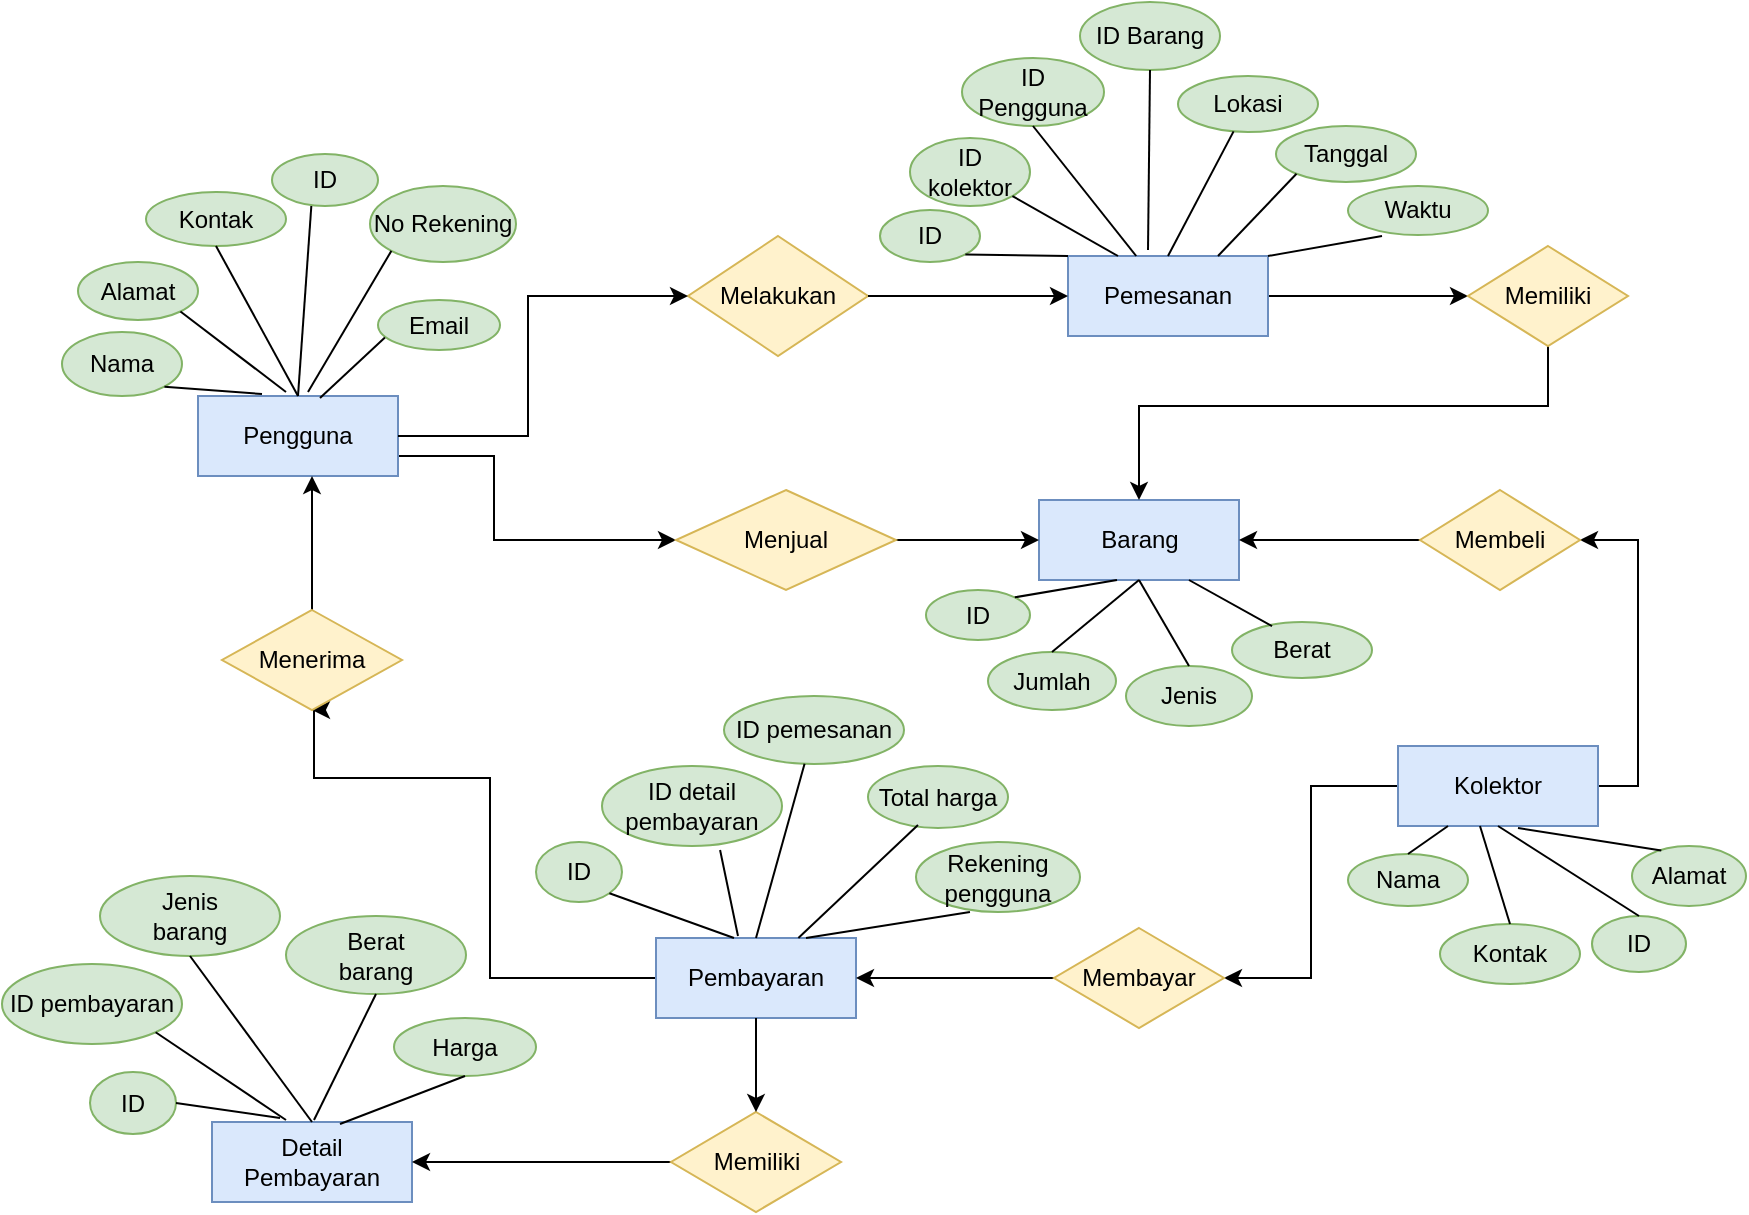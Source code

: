 <mxfile version="17.4.0" type="github"><diagram id="R2lEEEUBdFMjLlhIrx00" name="Page-1"><mxGraphModel dx="1021" dy="551" grid="0" gridSize="10" guides="1" tooltips="1" connect="1" arrows="1" fold="1" page="1" pageScale="1" pageWidth="1700" pageHeight="1100" background="none" math="0" shadow="0" extFonts="Permanent Marker^https://fonts.googleapis.com/css?family=Permanent+Marker"><root><mxCell id="0"/><mxCell id="1" parent="0"/><mxCell id="ry3Jf0ehgEJCsoTN0IWw-46" style="edgeStyle=orthogonalEdgeStyle;rounded=0;orthogonalLoop=1;jettySize=auto;html=1;entryX=0;entryY=0.5;entryDx=0;entryDy=0;" parent="1" source="ry3Jf0ehgEJCsoTN0IWw-1" target="ry3Jf0ehgEJCsoTN0IWw-45" edge="1"><mxGeometry relative="1" as="geometry"><Array as="points"><mxPoint x="343" y="340"/><mxPoint x="343" y="382"/></Array></mxGeometry></mxCell><mxCell id="ry3Jf0ehgEJCsoTN0IWw-1" value="Pengguna" style="whiteSpace=wrap;html=1;align=center;fillColor=#dae8fc;strokeColor=#6c8ebf;" parent="1" vertex="1"><mxGeometry x="195" y="310" width="100" height="40" as="geometry"/></mxCell><mxCell id="ry3Jf0ehgEJCsoTN0IWw-2" value="Nama" style="ellipse;whiteSpace=wrap;html=1;align=center;fillColor=#d5e8d4;strokeColor=#82b366;" parent="1" vertex="1"><mxGeometry x="127" y="278" width="60" height="32" as="geometry"/></mxCell><mxCell id="ry3Jf0ehgEJCsoTN0IWw-3" value="Kontak" style="ellipse;whiteSpace=wrap;html=1;align=center;fillColor=#d5e8d4;strokeColor=#82b366;" parent="1" vertex="1"><mxGeometry x="169" y="208" width="70" height="27" as="geometry"/></mxCell><mxCell id="ry3Jf0ehgEJCsoTN0IWw-4" value="Alamat" style="ellipse;whiteSpace=wrap;html=1;align=center;fillColor=#d5e8d4;strokeColor=#82b366;" parent="1" vertex="1"><mxGeometry x="135" y="243" width="60" height="29" as="geometry"/></mxCell><mxCell id="ry3Jf0ehgEJCsoTN0IWw-5" value="ID" style="ellipse;whiteSpace=wrap;html=1;align=center;fillColor=#d5e8d4;strokeColor=#82b366;" parent="1" vertex="1"><mxGeometry x="232" y="189" width="53" height="26" as="geometry"/></mxCell><mxCell id="ry3Jf0ehgEJCsoTN0IWw-6" value="Email" style="ellipse;whiteSpace=wrap;html=1;align=center;fillColor=#d5e8d4;strokeColor=#82b366;" parent="1" vertex="1"><mxGeometry x="285" y="262" width="61" height="25" as="geometry"/></mxCell><mxCell id="ry3Jf0ehgEJCsoTN0IWw-8" value="" style="endArrow=none;html=1;rounded=0;exitX=1;exitY=1;exitDx=0;exitDy=0;entryX=0.32;entryY=-0.025;entryDx=0;entryDy=0;entryPerimeter=0;" parent="1" source="ry3Jf0ehgEJCsoTN0IWw-2" target="ry3Jf0ehgEJCsoTN0IWw-1" edge="1"><mxGeometry relative="1" as="geometry"><mxPoint x="380" y="300" as="sourcePoint"/><mxPoint x="540" y="300" as="targetPoint"/></mxGeometry></mxCell><mxCell id="ry3Jf0ehgEJCsoTN0IWw-11" value="" style="endArrow=none;html=1;rounded=0;exitX=1;exitY=1;exitDx=0;exitDy=0;entryX=0.44;entryY=-0.05;entryDx=0;entryDy=0;entryPerimeter=0;" parent="1" source="ry3Jf0ehgEJCsoTN0IWw-4" target="ry3Jf0ehgEJCsoTN0IWw-1" edge="1"><mxGeometry relative="1" as="geometry"><mxPoint x="380" y="300" as="sourcePoint"/><mxPoint x="540" y="300" as="targetPoint"/></mxGeometry></mxCell><mxCell id="ry3Jf0ehgEJCsoTN0IWw-12" value="" style="endArrow=none;html=1;rounded=0;exitX=0.5;exitY=1;exitDx=0;exitDy=0;entryX=0.5;entryY=0;entryDx=0;entryDy=0;" parent="1" source="ry3Jf0ehgEJCsoTN0IWw-3" target="ry3Jf0ehgEJCsoTN0IWw-1" edge="1"><mxGeometry relative="1" as="geometry"><mxPoint x="380" y="300" as="sourcePoint"/><mxPoint x="540" y="300" as="targetPoint"/></mxGeometry></mxCell><mxCell id="ry3Jf0ehgEJCsoTN0IWw-13" value="" style="endArrow=none;html=1;rounded=0;exitX=0.371;exitY=1;exitDx=0;exitDy=0;exitPerimeter=0;entryX=0.5;entryY=0;entryDx=0;entryDy=0;" parent="1" source="ry3Jf0ehgEJCsoTN0IWw-5" target="ry3Jf0ehgEJCsoTN0IWw-1" edge="1"><mxGeometry relative="1" as="geometry"><mxPoint x="380" y="300" as="sourcePoint"/><mxPoint x="540" y="300" as="targetPoint"/></mxGeometry></mxCell><mxCell id="ry3Jf0ehgEJCsoTN0IWw-14" value="" style="endArrow=none;html=1;rounded=0;exitX=0.61;exitY=0.025;exitDx=0;exitDy=0;entryX=0.057;entryY=0.75;entryDx=0;entryDy=0;entryPerimeter=0;exitPerimeter=0;" parent="1" source="ry3Jf0ehgEJCsoTN0IWw-1" target="ry3Jf0ehgEJCsoTN0IWw-6" edge="1"><mxGeometry relative="1" as="geometry"><mxPoint x="380" y="300" as="sourcePoint"/><mxPoint x="320" y="230" as="targetPoint"/></mxGeometry></mxCell><mxCell id="ry3Jf0ehgEJCsoTN0IWw-15" value="Melakukan" style="shape=rhombus;perimeter=rhombusPerimeter;whiteSpace=wrap;html=1;align=center;fillColor=#fff2cc;strokeColor=#d6b656;" parent="1" vertex="1"><mxGeometry x="440" y="230" width="90" height="60" as="geometry"/></mxCell><mxCell id="ry3Jf0ehgEJCsoTN0IWw-42" style="edgeStyle=orthogonalEdgeStyle;rounded=0;orthogonalLoop=1;jettySize=auto;html=1;exitX=1;exitY=0.5;exitDx=0;exitDy=0;entryX=0;entryY=0.5;entryDx=0;entryDy=0;" parent="1" source="ry3Jf0ehgEJCsoTN0IWw-16" target="ry3Jf0ehgEJCsoTN0IWw-36" edge="1"><mxGeometry relative="1" as="geometry"/></mxCell><mxCell id="ry3Jf0ehgEJCsoTN0IWw-16" value="Pemesanan" style="whiteSpace=wrap;html=1;align=center;fillColor=#dae8fc;strokeColor=#6c8ebf;" parent="1" vertex="1"><mxGeometry x="630" y="240" width="100" height="40" as="geometry"/></mxCell><mxCell id="ry3Jf0ehgEJCsoTN0IWw-17" value="ID" style="ellipse;whiteSpace=wrap;html=1;align=center;fillColor=#d5e8d4;strokeColor=#82b366;" parent="1" vertex="1"><mxGeometry x="536" y="217" width="50" height="26" as="geometry"/></mxCell><mxCell id="ry3Jf0ehgEJCsoTN0IWw-18" value="&lt;div&gt;ID &lt;br&gt;&lt;/div&gt;&lt;div&gt;kolektor&lt;/div&gt;" style="ellipse;whiteSpace=wrap;html=1;align=center;fillColor=#d5e8d4;strokeColor=#82b366;" parent="1" vertex="1"><mxGeometry x="551" y="181" width="60" height="34" as="geometry"/></mxCell><mxCell id="ry3Jf0ehgEJCsoTN0IWw-19" value="ID Pengguna" style="ellipse;whiteSpace=wrap;html=1;align=center;fillColor=#d5e8d4;strokeColor=#82b366;" parent="1" vertex="1"><mxGeometry x="577" y="141" width="71" height="34" as="geometry"/></mxCell><mxCell id="ry3Jf0ehgEJCsoTN0IWw-20" value="ID" style="ellipse;whiteSpace=wrap;html=1;align=center;fillColor=#d5e8d4;strokeColor=#82b366;" parent="1" vertex="1"><mxGeometry x="559" y="407" width="52" height="25" as="geometry"/></mxCell><mxCell id="ry3Jf0ehgEJCsoTN0IWw-21" value="Lokasi" style="ellipse;whiteSpace=wrap;html=1;align=center;fillColor=#d5e8d4;strokeColor=#82b366;" parent="1" vertex="1"><mxGeometry x="685" y="150" width="70" height="28" as="geometry"/></mxCell><mxCell id="ry3Jf0ehgEJCsoTN0IWw-22" value="Waktu" style="ellipse;whiteSpace=wrap;html=1;align=center;fillColor=#d5e8d4;strokeColor=#82b366;" parent="1" vertex="1"><mxGeometry x="770" y="205" width="70" height="24.5" as="geometry"/></mxCell><mxCell id="ry3Jf0ehgEJCsoTN0IWw-23" value="" style="endArrow=classic;html=1;rounded=0;entryX=0;entryY=0.5;entryDx=0;entryDy=0;exitX=1;exitY=0.5;exitDx=0;exitDy=0;" parent="1" source="ry3Jf0ehgEJCsoTN0IWw-15" target="ry3Jf0ehgEJCsoTN0IWw-16" edge="1"><mxGeometry width="50" height="50" relative="1" as="geometry"><mxPoint x="440" y="320" as="sourcePoint"/><mxPoint x="490" y="270" as="targetPoint"/></mxGeometry></mxCell><mxCell id="ry3Jf0ehgEJCsoTN0IWw-24" value="" style="endArrow=classic;html=1;rounded=0;exitX=1;exitY=0.5;exitDx=0;exitDy=0;entryX=0;entryY=0.5;entryDx=0;entryDy=0;" parent="1" source="ry3Jf0ehgEJCsoTN0IWw-1" target="ry3Jf0ehgEJCsoTN0IWw-15" edge="1"><mxGeometry width="50" height="50" relative="1" as="geometry"><mxPoint x="440" y="320" as="sourcePoint"/><mxPoint x="490" y="270" as="targetPoint"/><Array as="points"><mxPoint x="360" y="330"/><mxPoint x="360" y="260"/></Array></mxGeometry></mxCell><mxCell id="ry3Jf0ehgEJCsoTN0IWw-25" value="" style="endArrow=none;html=1;rounded=0;entryX=1;entryY=1;entryDx=0;entryDy=0;exitX=0;exitY=0;exitDx=0;exitDy=0;" parent="1" source="ry3Jf0ehgEJCsoTN0IWw-16" target="ry3Jf0ehgEJCsoTN0IWw-17" edge="1"><mxGeometry relative="1" as="geometry"><mxPoint x="380" y="300" as="sourcePoint"/><mxPoint x="540" y="300" as="targetPoint"/></mxGeometry></mxCell><mxCell id="ry3Jf0ehgEJCsoTN0IWw-26" value="" style="endArrow=none;html=1;rounded=0;entryX=1;entryY=1;entryDx=0;entryDy=0;exitX=0.25;exitY=0;exitDx=0;exitDy=0;" parent="1" source="ry3Jf0ehgEJCsoTN0IWw-16" target="ry3Jf0ehgEJCsoTN0IWw-18" edge="1"><mxGeometry relative="1" as="geometry"><mxPoint x="380" y="300" as="sourcePoint"/><mxPoint x="540" y="300" as="targetPoint"/></mxGeometry></mxCell><mxCell id="ry3Jf0ehgEJCsoTN0IWw-27" value="" style="endArrow=none;html=1;rounded=0;exitX=0.5;exitY=1;exitDx=0;exitDy=0;" parent="1" source="ry3Jf0ehgEJCsoTN0IWw-19" target="ry3Jf0ehgEJCsoTN0IWw-16" edge="1"><mxGeometry relative="1" as="geometry"><mxPoint x="480" y="200" as="sourcePoint"/><mxPoint x="640" y="200" as="targetPoint"/></mxGeometry></mxCell><mxCell id="ry3Jf0ehgEJCsoTN0IWw-31" value="" style="endArrow=none;html=1;rounded=0;exitX=0.5;exitY=0;exitDx=0;exitDy=0;" parent="1" source="ry3Jf0ehgEJCsoTN0IWw-16" target="ry3Jf0ehgEJCsoTN0IWw-21" edge="1"><mxGeometry relative="1" as="geometry"><mxPoint x="674" y="237" as="sourcePoint"/><mxPoint x="640" y="200" as="targetPoint"/></mxGeometry></mxCell><mxCell id="ry3Jf0ehgEJCsoTN0IWw-32" value="" style="endArrow=none;html=1;rounded=0;entryX=0.243;entryY=1.02;entryDx=0;entryDy=0;exitX=1;exitY=0;exitDx=0;exitDy=0;entryPerimeter=0;" parent="1" source="ry3Jf0ehgEJCsoTN0IWw-16" target="ry3Jf0ehgEJCsoTN0IWw-22" edge="1"><mxGeometry relative="1" as="geometry"><mxPoint x="480" y="200" as="sourcePoint"/><mxPoint x="640" y="200" as="targetPoint"/></mxGeometry></mxCell><mxCell id="ry3Jf0ehgEJCsoTN0IWw-34" value="Barang" style="whiteSpace=wrap;html=1;align=center;fillColor=#dae8fc;strokeColor=#6c8ebf;" parent="1" vertex="1"><mxGeometry x="615.5" y="362" width="100" height="40" as="geometry"/></mxCell><mxCell id="ry3Jf0ehgEJCsoTN0IWw-43" style="edgeStyle=orthogonalEdgeStyle;rounded=0;orthogonalLoop=1;jettySize=auto;html=1;entryX=0.5;entryY=0;entryDx=0;entryDy=0;" parent="1" source="ry3Jf0ehgEJCsoTN0IWw-36" target="ry3Jf0ehgEJCsoTN0IWw-34" edge="1"><mxGeometry relative="1" as="geometry"><mxPoint x="620" y="400" as="targetPoint"/><Array as="points"><mxPoint x="870" y="315"/><mxPoint x="665" y="315"/></Array></mxGeometry></mxCell><mxCell id="ry3Jf0ehgEJCsoTN0IWw-36" value="Memiliki" style="shape=rhombus;perimeter=rhombusPerimeter;whiteSpace=wrap;html=1;align=center;fillColor=#fff2cc;strokeColor=#d6b656;" parent="1" vertex="1"><mxGeometry x="830" y="235" width="80" height="50" as="geometry"/></mxCell><mxCell id="ry3Jf0ehgEJCsoTN0IWw-37" value="Jumlah" style="ellipse;whiteSpace=wrap;html=1;align=center;fillColor=#d5e8d4;strokeColor=#82b366;" parent="1" vertex="1"><mxGeometry x="590" y="438" width="64" height="29" as="geometry"/></mxCell><mxCell id="ry3Jf0ehgEJCsoTN0IWw-40" value="" style="endArrow=none;html=1;rounded=0;entryX=1;entryY=0;entryDx=0;entryDy=0;exitX=0.39;exitY=1;exitDx=0;exitDy=0;exitPerimeter=0;" parent="1" source="ry3Jf0ehgEJCsoTN0IWw-34" target="ry3Jf0ehgEJCsoTN0IWw-20" edge="1"><mxGeometry relative="1" as="geometry"><mxPoint x="600" y="350" as="sourcePoint"/><mxPoint x="760" y="350" as="targetPoint"/></mxGeometry></mxCell><mxCell id="ry3Jf0ehgEJCsoTN0IWw-41" value="" style="endArrow=none;html=1;rounded=0;entryX=0.5;entryY=0;entryDx=0;entryDy=0;exitX=0.5;exitY=1;exitDx=0;exitDy=0;" parent="1" source="ry3Jf0ehgEJCsoTN0IWw-34" target="ry3Jf0ehgEJCsoTN0IWw-37" edge="1"><mxGeometry relative="1" as="geometry"><mxPoint x="620" y="440" as="sourcePoint"/><mxPoint x="760" y="350" as="targetPoint"/></mxGeometry></mxCell><mxCell id="ry3Jf0ehgEJCsoTN0IWw-65" style="edgeStyle=orthogonalEdgeStyle;rounded=0;orthogonalLoop=1;jettySize=auto;html=1;exitX=1;exitY=0.5;exitDx=0;exitDy=0;entryX=1;entryY=0.5;entryDx=0;entryDy=0;" parent="1" source="ry3Jf0ehgEJCsoTN0IWw-44" target="ry3Jf0ehgEJCsoTN0IWw-48" edge="1"><mxGeometry relative="1" as="geometry"/></mxCell><mxCell id="ry3Jf0ehgEJCsoTN0IWw-66" style="edgeStyle=orthogonalEdgeStyle;rounded=0;orthogonalLoop=1;jettySize=auto;html=1;exitX=0;exitY=0.5;exitDx=0;exitDy=0;entryX=1;entryY=0.5;entryDx=0;entryDy=0;" parent="1" source="ry3Jf0ehgEJCsoTN0IWw-44" target="ry3Jf0ehgEJCsoTN0IWw-64" edge="1"><mxGeometry relative="1" as="geometry"/></mxCell><mxCell id="ry3Jf0ehgEJCsoTN0IWw-44" value="Kolektor" style="whiteSpace=wrap;html=1;align=center;fillColor=#dae8fc;strokeColor=#6c8ebf;" parent="1" vertex="1"><mxGeometry x="795" y="485" width="100" height="40" as="geometry"/></mxCell><mxCell id="ry3Jf0ehgEJCsoTN0IWw-47" style="edgeStyle=orthogonalEdgeStyle;rounded=0;orthogonalLoop=1;jettySize=auto;html=1;exitX=1;exitY=0.5;exitDx=0;exitDy=0;entryX=0;entryY=0.5;entryDx=0;entryDy=0;" parent="1" source="ry3Jf0ehgEJCsoTN0IWw-45" target="ry3Jf0ehgEJCsoTN0IWw-34" edge="1"><mxGeometry relative="1" as="geometry"/></mxCell><mxCell id="ry3Jf0ehgEJCsoTN0IWw-45" value="Menjual" style="shape=rhombus;perimeter=rhombusPerimeter;whiteSpace=wrap;html=1;align=center;fillColor=#fff2cc;strokeColor=#d6b656;" parent="1" vertex="1"><mxGeometry x="434" y="357" width="110" height="50" as="geometry"/></mxCell><mxCell id="ry3Jf0ehgEJCsoTN0IWw-49" style="edgeStyle=orthogonalEdgeStyle;rounded=0;orthogonalLoop=1;jettySize=auto;html=1;entryX=1;entryY=0.5;entryDx=0;entryDy=0;" parent="1" source="ry3Jf0ehgEJCsoTN0IWw-48" target="ry3Jf0ehgEJCsoTN0IWw-34" edge="1"><mxGeometry relative="1" as="geometry"/></mxCell><mxCell id="ry3Jf0ehgEJCsoTN0IWw-48" value="Membeli" style="shape=rhombus;perimeter=rhombusPerimeter;whiteSpace=wrap;html=1;align=center;fillColor=#fff2cc;strokeColor=#d6b656;" parent="1" vertex="1"><mxGeometry x="806" y="357" width="80" height="50" as="geometry"/></mxCell><mxCell id="ry3Jf0ehgEJCsoTN0IWw-52" value="Kontak" style="ellipse;whiteSpace=wrap;html=1;align=center;fillColor=#d5e8d4;strokeColor=#82b366;" parent="1" vertex="1"><mxGeometry x="816" y="574" width="70" height="30" as="geometry"/></mxCell><mxCell id="ry3Jf0ehgEJCsoTN0IWw-53" value="Nama" style="ellipse;whiteSpace=wrap;html=1;align=center;fillColor=#d5e8d4;strokeColor=#82b366;" parent="1" vertex="1"><mxGeometry x="770" y="539" width="60" height="26" as="geometry"/></mxCell><mxCell id="ry3Jf0ehgEJCsoTN0IWw-54" value="ID" style="ellipse;whiteSpace=wrap;html=1;align=center;fillColor=#d5e8d4;strokeColor=#82b366;" parent="1" vertex="1"><mxGeometry x="892" y="570" width="47" height="28" as="geometry"/></mxCell><mxCell id="ry3Jf0ehgEJCsoTN0IWw-55" value="Alamat" style="ellipse;whiteSpace=wrap;html=1;align=center;fillColor=#d5e8d4;strokeColor=#82b366;" parent="1" vertex="1"><mxGeometry x="912" y="535" width="57" height="30" as="geometry"/></mxCell><mxCell id="ry3Jf0ehgEJCsoTN0IWw-56" value="" style="endArrow=none;html=1;rounded=0;exitX=0.5;exitY=0;exitDx=0;exitDy=0;entryX=0.25;entryY=1;entryDx=0;entryDy=0;" parent="1" source="ry3Jf0ehgEJCsoTN0IWw-53" target="ry3Jf0ehgEJCsoTN0IWw-44" edge="1"><mxGeometry relative="1" as="geometry"><mxPoint x="660" y="410" as="sourcePoint"/><mxPoint x="820" y="410" as="targetPoint"/></mxGeometry></mxCell><mxCell id="ry3Jf0ehgEJCsoTN0IWw-57" value="" style="endArrow=none;html=1;rounded=0;entryX=0.5;entryY=0;entryDx=0;entryDy=0;exitX=0.41;exitY=1;exitDx=0;exitDy=0;exitPerimeter=0;" parent="1" source="ry3Jf0ehgEJCsoTN0IWw-44" target="ry3Jf0ehgEJCsoTN0IWw-52" edge="1"><mxGeometry relative="1" as="geometry"><mxPoint x="851" y="420" as="sourcePoint"/><mxPoint x="820" y="410" as="targetPoint"/></mxGeometry></mxCell><mxCell id="ry3Jf0ehgEJCsoTN0IWw-58" value="" style="endArrow=none;html=1;rounded=0;entryX=0.5;entryY=0;entryDx=0;entryDy=0;exitX=0.5;exitY=1;exitDx=0;exitDy=0;" parent="1" source="ry3Jf0ehgEJCsoTN0IWw-44" target="ry3Jf0ehgEJCsoTN0IWw-54" edge="1"><mxGeometry relative="1" as="geometry"><mxPoint x="660" y="410" as="sourcePoint"/><mxPoint x="820" y="410" as="targetPoint"/></mxGeometry></mxCell><mxCell id="ry3Jf0ehgEJCsoTN0IWw-59" value="" style="endArrow=none;html=1;rounded=0;entryX=0.257;entryY=0.075;entryDx=0;entryDy=0;entryPerimeter=0;exitX=0.6;exitY=1.025;exitDx=0;exitDy=0;exitPerimeter=0;" parent="1" source="ry3Jf0ehgEJCsoTN0IWw-44" target="ry3Jf0ehgEJCsoTN0IWw-55" edge="1"><mxGeometry relative="1" as="geometry"><mxPoint x="660" y="410" as="sourcePoint"/><mxPoint x="820" y="410" as="targetPoint"/></mxGeometry></mxCell><mxCell id="ry3Jf0ehgEJCsoTN0IWw-75" style="edgeStyle=orthogonalEdgeStyle;rounded=0;orthogonalLoop=1;jettySize=auto;html=1;entryX=0.5;entryY=1;entryDx=0;entryDy=0;" parent="1" source="ry3Jf0ehgEJCsoTN0IWw-62" target="ry3Jf0ehgEJCsoTN0IWw-71" edge="1"><mxGeometry relative="1" as="geometry"><Array as="points"><mxPoint x="341" y="601"/><mxPoint x="341" y="501"/><mxPoint x="253" y="501"/><mxPoint x="253" y="467"/></Array></mxGeometry></mxCell><mxCell id="ry3Jf0ehgEJCsoTN0IWw-62" value="Pembayaran" style="whiteSpace=wrap;html=1;align=center;fillColor=#dae8fc;strokeColor=#6c8ebf;" parent="1" vertex="1"><mxGeometry x="424" y="581" width="100" height="40" as="geometry"/></mxCell><mxCell id="ry3Jf0ehgEJCsoTN0IWw-67" style="edgeStyle=orthogonalEdgeStyle;rounded=0;orthogonalLoop=1;jettySize=auto;html=1;exitX=0;exitY=0.5;exitDx=0;exitDy=0;" parent="1" source="ry3Jf0ehgEJCsoTN0IWw-64" target="ry3Jf0ehgEJCsoTN0IWw-62" edge="1"><mxGeometry relative="1" as="geometry"/></mxCell><mxCell id="ry3Jf0ehgEJCsoTN0IWw-64" value="Membayar" style="shape=rhombus;perimeter=rhombusPerimeter;whiteSpace=wrap;html=1;align=center;fillColor=#fff2cc;strokeColor=#d6b656;" parent="1" vertex="1"><mxGeometry x="623" y="576" width="85" height="50" as="geometry"/></mxCell><mxCell id="ry3Jf0ehgEJCsoTN0IWw-68" value="ID pemesanan" style="ellipse;whiteSpace=wrap;html=1;align=center;fillColor=#d5e8d4;strokeColor=#82b366;" parent="1" vertex="1"><mxGeometry x="458" y="460" width="90" height="34" as="geometry"/></mxCell><mxCell id="ry3Jf0ehgEJCsoTN0IWw-69" value="Total harga" style="ellipse;whiteSpace=wrap;html=1;align=center;fillColor=#d5e8d4;strokeColor=#82b366;" parent="1" vertex="1"><mxGeometry x="530" y="495" width="70" height="31" as="geometry"/></mxCell><mxCell id="ry3Jf0ehgEJCsoTN0IWw-70" value="Rekening pengguna" style="ellipse;whiteSpace=wrap;html=1;align=center;fillColor=#d5e8d4;strokeColor=#82b366;" parent="1" vertex="1"><mxGeometry x="554" y="533" width="82" height="35" as="geometry"/></mxCell><mxCell id="ry3Jf0ehgEJCsoTN0IWw-76" style="edgeStyle=orthogonalEdgeStyle;rounded=0;orthogonalLoop=1;jettySize=auto;html=1;" parent="1" source="ry3Jf0ehgEJCsoTN0IWw-71" edge="1"><mxGeometry relative="1" as="geometry"><mxPoint x="252" y="350" as="targetPoint"/><Array as="points"><mxPoint x="252" y="350"/></Array></mxGeometry></mxCell><mxCell id="ry3Jf0ehgEJCsoTN0IWw-71" value="Menerima" style="shape=rhombus;perimeter=rhombusPerimeter;whiteSpace=wrap;html=1;align=center;fillColor=#fff2cc;strokeColor=#d6b656;" parent="1" vertex="1"><mxGeometry x="207" y="417" width="90" height="50" as="geometry"/></mxCell><mxCell id="ry3Jf0ehgEJCsoTN0IWw-72" value="" style="endArrow=none;html=1;rounded=0;entryX=0.5;entryY=0;entryDx=0;entryDy=0;" parent="1" source="ry3Jf0ehgEJCsoTN0IWw-68" target="ry3Jf0ehgEJCsoTN0IWw-62" edge="1"><mxGeometry relative="1" as="geometry"><mxPoint x="480" y="440" as="sourcePoint"/><mxPoint x="525" y="679" as="targetPoint"/></mxGeometry></mxCell><mxCell id="ry3Jf0ehgEJCsoTN0IWw-73" value="" style="endArrow=none;html=1;rounded=0;entryX=0.357;entryY=0.952;entryDx=0;entryDy=0;entryPerimeter=0;" parent="1" source="ry3Jf0ehgEJCsoTN0IWw-62" target="ry3Jf0ehgEJCsoTN0IWw-69" edge="1"><mxGeometry relative="1" as="geometry"><mxPoint x="480" y="440" as="sourcePoint"/><mxPoint x="640" y="440" as="targetPoint"/></mxGeometry></mxCell><mxCell id="ry3Jf0ehgEJCsoTN0IWw-74" value="" style="endArrow=none;html=1;rounded=0;entryX=0.329;entryY=1;entryDx=0;entryDy=0;exitX=0.75;exitY=0;exitDx=0;exitDy=0;entryPerimeter=0;" parent="1" source="ry3Jf0ehgEJCsoTN0IWw-62" target="ry3Jf0ehgEJCsoTN0IWw-70" edge="1"><mxGeometry relative="1" as="geometry"><mxPoint x="480" y="440" as="sourcePoint"/><mxPoint x="640" y="440" as="targetPoint"/></mxGeometry></mxCell><mxCell id="sjIexvQ8hejKoPlXyQxM-1" value="Tanggal" style="ellipse;whiteSpace=wrap;html=1;align=center;fillColor=#d5e8d4;strokeColor=#82b366;" parent="1" vertex="1"><mxGeometry x="734" y="175" width="70" height="28" as="geometry"/></mxCell><mxCell id="sjIexvQ8hejKoPlXyQxM-2" value="ID Barang" style="ellipse;whiteSpace=wrap;html=1;align=center;fillColor=#d5e8d4;strokeColor=#82b366;" parent="1" vertex="1"><mxGeometry x="636" y="113" width="70" height="34" as="geometry"/></mxCell><mxCell id="sjIexvQ8hejKoPlXyQxM-3" value="" style="endArrow=none;html=1;rounded=0;entryX=0.5;entryY=1;entryDx=0;entryDy=0;" parent="1" target="sjIexvQ8hejKoPlXyQxM-2" edge="1"><mxGeometry relative="1" as="geometry"><mxPoint x="670" y="237" as="sourcePoint"/><mxPoint x="742" y="211" as="targetPoint"/></mxGeometry></mxCell><mxCell id="sjIexvQ8hejKoPlXyQxM-4" value="" style="endArrow=none;html=1;rounded=0;entryX=0;entryY=1;entryDx=0;entryDy=0;exitX=0.75;exitY=0;exitDx=0;exitDy=0;" parent="1" source="ry3Jf0ehgEJCsoTN0IWw-16" target="sjIexvQ8hejKoPlXyQxM-1" edge="1"><mxGeometry relative="1" as="geometry"><mxPoint x="632" y="315" as="sourcePoint"/><mxPoint x="792" y="315" as="targetPoint"/></mxGeometry></mxCell><mxCell id="sjIexvQ8hejKoPlXyQxM-5" value="Jenis" style="ellipse;whiteSpace=wrap;html=1;align=center;fillColor=#d5e8d4;strokeColor=#82b366;" parent="1" vertex="1"><mxGeometry x="659" y="445" width="63" height="30" as="geometry"/></mxCell><mxCell id="sjIexvQ8hejKoPlXyQxM-6" value="Berat" style="ellipse;whiteSpace=wrap;html=1;align=center;fillColor=#d5e8d4;strokeColor=#82b366;" parent="1" vertex="1"><mxGeometry x="712" y="423" width="70" height="28" as="geometry"/></mxCell><mxCell id="sjIexvQ8hejKoPlXyQxM-7" value="" style="endArrow=none;html=1;rounded=0;entryX=0.5;entryY=0;entryDx=0;entryDy=0;exitX=0.5;exitY=1;exitDx=0;exitDy=0;" parent="1" target="sjIexvQ8hejKoPlXyQxM-5" edge="1" source="ry3Jf0ehgEJCsoTN0IWw-34"><mxGeometry relative="1" as="geometry"><mxPoint x="695" y="441" as="sourcePoint"/><mxPoint x="711" y="477" as="targetPoint"/></mxGeometry></mxCell><mxCell id="sjIexvQ8hejKoPlXyQxM-8" value="" style="endArrow=none;html=1;rounded=0;entryX=0.286;entryY=0.075;entryDx=0;entryDy=0;exitX=0.75;exitY=1;exitDx=0;exitDy=0;entryPerimeter=0;" parent="1" source="ry3Jf0ehgEJCsoTN0IWw-34" target="sjIexvQ8hejKoPlXyQxM-6" edge="1"><mxGeometry relative="1" as="geometry"><mxPoint x="650" y="436" as="sourcePoint"/><mxPoint x="810" y="436" as="targetPoint"/></mxGeometry></mxCell><mxCell id="sjIexvQ8hejKoPlXyQxM-9" value="ID" style="ellipse;whiteSpace=wrap;html=1;align=center;fillColor=#d5e8d4;strokeColor=#82b366;" parent="1" vertex="1"><mxGeometry x="364" y="533" width="43" height="30" as="geometry"/></mxCell><mxCell id="sjIexvQ8hejKoPlXyQxM-11" value="" style="endArrow=none;html=1;rounded=0;entryX=1;entryY=1;entryDx=0;entryDy=0;exitX=0.39;exitY=0;exitDx=0;exitDy=0;exitPerimeter=0;" parent="1" source="ry3Jf0ehgEJCsoTN0IWw-62" target="sjIexvQ8hejKoPlXyQxM-9" edge="1"><mxGeometry relative="1" as="geometry"><mxPoint x="497" y="645" as="sourcePoint"/><mxPoint x="657" y="645" as="targetPoint"/></mxGeometry></mxCell><mxCell id="v26HDdGOdk9Q_c8ZoABe-1" value="No Rekening" style="ellipse;whiteSpace=wrap;html=1;align=center;fillColor=#d5e8d4;strokeColor=#82b366;" vertex="1" parent="1"><mxGeometry x="281" y="205" width="73" height="38" as="geometry"/></mxCell><mxCell id="v26HDdGOdk9Q_c8ZoABe-2" value="" style="endArrow=none;html=1;rounded=0;entryX=0;entryY=1;entryDx=0;entryDy=0;" edge="1" parent="1" target="v26HDdGOdk9Q_c8ZoABe-1"><mxGeometry width="50" height="50" relative="1" as="geometry"><mxPoint x="250" y="308" as="sourcePoint"/><mxPoint x="466" y="305" as="targetPoint"/></mxGeometry></mxCell><mxCell id="v26HDdGOdk9Q_c8ZoABe-3" value="ID detail pembayaran" style="ellipse;whiteSpace=wrap;html=1;align=center;fillColor=#d5e8d4;strokeColor=#82b366;" vertex="1" parent="1"><mxGeometry x="397" y="495" width="90" height="40" as="geometry"/></mxCell><mxCell id="v26HDdGOdk9Q_c8ZoABe-4" value="" style="endArrow=none;html=1;rounded=0;entryX=0.656;entryY=1.05;entryDx=0;entryDy=0;entryPerimeter=0;exitX=0.41;exitY=-0.025;exitDx=0;exitDy=0;exitPerimeter=0;" edge="1" parent="1" source="ry3Jf0ehgEJCsoTN0IWw-62" target="v26HDdGOdk9Q_c8ZoABe-3"><mxGeometry width="50" height="50" relative="1" as="geometry"><mxPoint x="602" y="685" as="sourcePoint"/><mxPoint x="652" y="635" as="targetPoint"/></mxGeometry></mxCell><mxCell id="v26HDdGOdk9Q_c8ZoABe-8" value="Detail Pembayaran" style="whiteSpace=wrap;html=1;align=center;fillColor=#dae8fc;strokeColor=#6c8ebf;" vertex="1" parent="1"><mxGeometry x="202" y="673" width="100" height="40" as="geometry"/></mxCell><mxCell id="v26HDdGOdk9Q_c8ZoABe-14" style="edgeStyle=orthogonalEdgeStyle;rounded=0;orthogonalLoop=1;jettySize=auto;html=1;exitX=0;exitY=0.5;exitDx=0;exitDy=0;entryX=1;entryY=0.5;entryDx=0;entryDy=0;" edge="1" parent="1" source="v26HDdGOdk9Q_c8ZoABe-11" target="v26HDdGOdk9Q_c8ZoABe-8"><mxGeometry relative="1" as="geometry"><mxPoint x="385" y="704" as="targetPoint"/><Array as="points"><mxPoint x="459" y="693"/></Array></mxGeometry></mxCell><mxCell id="v26HDdGOdk9Q_c8ZoABe-11" value="Memiliki" style="shape=rhombus;perimeter=rhombusPerimeter;whiteSpace=wrap;html=1;align=center;fillColor=#fff2cc;strokeColor=#d6b656;" vertex="1" parent="1"><mxGeometry x="431.5" y="668" width="85" height="50" as="geometry"/></mxCell><mxCell id="v26HDdGOdk9Q_c8ZoABe-12" value="" style="endArrow=classic;html=1;rounded=0;exitX=0.5;exitY=1;exitDx=0;exitDy=0;entryX=0.5;entryY=0;entryDx=0;entryDy=0;" edge="1" parent="1" source="ry3Jf0ehgEJCsoTN0IWw-62" target="v26HDdGOdk9Q_c8ZoABe-11"><mxGeometry width="50" height="50" relative="1" as="geometry"><mxPoint x="495" y="666" as="sourcePoint"/><mxPoint x="545" y="616" as="targetPoint"/></mxGeometry></mxCell><mxCell id="v26HDdGOdk9Q_c8ZoABe-15" value="ID pembayaran" style="ellipse;whiteSpace=wrap;html=1;align=center;fillColor=#d5e8d4;strokeColor=#82b366;" vertex="1" parent="1"><mxGeometry x="97" y="594" width="90" height="40" as="geometry"/></mxCell><mxCell id="v26HDdGOdk9Q_c8ZoABe-16" value="ID" style="ellipse;whiteSpace=wrap;html=1;align=center;fillColor=#d5e8d4;strokeColor=#82b366;" vertex="1" parent="1"><mxGeometry x="141" y="648" width="43" height="31" as="geometry"/></mxCell><mxCell id="v26HDdGOdk9Q_c8ZoABe-18" value="&lt;div&gt;Jenis &lt;br&gt;&lt;/div&gt;&lt;div&gt;barang&lt;/div&gt;" style="ellipse;whiteSpace=wrap;html=1;align=center;fillColor=#d5e8d4;strokeColor=#82b366;" vertex="1" parent="1"><mxGeometry x="146" y="550" width="90" height="40" as="geometry"/></mxCell><mxCell id="v26HDdGOdk9Q_c8ZoABe-19" value="&lt;div&gt;Berat &lt;br&gt;&lt;/div&gt;&lt;div&gt;barang&lt;/div&gt;" style="ellipse;whiteSpace=wrap;html=1;align=center;fillColor=#d5e8d4;strokeColor=#82b366;" vertex="1" parent="1"><mxGeometry x="239" y="570" width="90" height="39" as="geometry"/></mxCell><mxCell id="v26HDdGOdk9Q_c8ZoABe-20" value="Harga" style="ellipse;whiteSpace=wrap;html=1;align=center;fillColor=#d5e8d4;strokeColor=#82b366;" vertex="1" parent="1"><mxGeometry x="293" y="621" width="71" height="29" as="geometry"/></mxCell><mxCell id="v26HDdGOdk9Q_c8ZoABe-21" value="" style="endArrow=none;html=1;rounded=0;entryX=1;entryY=0.5;entryDx=0;entryDy=0;" edge="1" parent="1" target="v26HDdGOdk9Q_c8ZoABe-16"><mxGeometry width="50" height="50" relative="1" as="geometry"><mxPoint x="236" y="671" as="sourcePoint"/><mxPoint x="546" y="500" as="targetPoint"/></mxGeometry></mxCell><mxCell id="v26HDdGOdk9Q_c8ZoABe-22" value="" style="endArrow=none;html=1;rounded=0;entryX=1;entryY=1;entryDx=0;entryDy=0;" edge="1" parent="1" target="v26HDdGOdk9Q_c8ZoABe-15"><mxGeometry width="50" height="50" relative="1" as="geometry"><mxPoint x="239" y="672" as="sourcePoint"/><mxPoint x="546" y="500" as="targetPoint"/></mxGeometry></mxCell><mxCell id="v26HDdGOdk9Q_c8ZoABe-23" value="" style="endArrow=none;html=1;rounded=0;entryX=0.5;entryY=1;entryDx=0;entryDy=0;exitX=0.5;exitY=0;exitDx=0;exitDy=0;" edge="1" parent="1" source="v26HDdGOdk9Q_c8ZoABe-8" target="v26HDdGOdk9Q_c8ZoABe-18"><mxGeometry width="50" height="50" relative="1" as="geometry"><mxPoint x="496" y="550" as="sourcePoint"/><mxPoint x="546" y="500" as="targetPoint"/></mxGeometry></mxCell><mxCell id="v26HDdGOdk9Q_c8ZoABe-24" value="" style="endArrow=none;html=1;rounded=0;entryX=0.5;entryY=1;entryDx=0;entryDy=0;" edge="1" parent="1" target="v26HDdGOdk9Q_c8ZoABe-19"><mxGeometry width="50" height="50" relative="1" as="geometry"><mxPoint x="253" y="672" as="sourcePoint"/><mxPoint x="546" y="500" as="targetPoint"/></mxGeometry></mxCell><mxCell id="v26HDdGOdk9Q_c8ZoABe-25" value="" style="endArrow=none;html=1;rounded=0;entryX=0.5;entryY=1;entryDx=0;entryDy=0;" edge="1" parent="1" target="v26HDdGOdk9Q_c8ZoABe-20"><mxGeometry width="50" height="50" relative="1" as="geometry"><mxPoint x="266" y="674" as="sourcePoint"/><mxPoint x="330" y="664" as="targetPoint"/></mxGeometry></mxCell></root></mxGraphModel></diagram></mxfile>